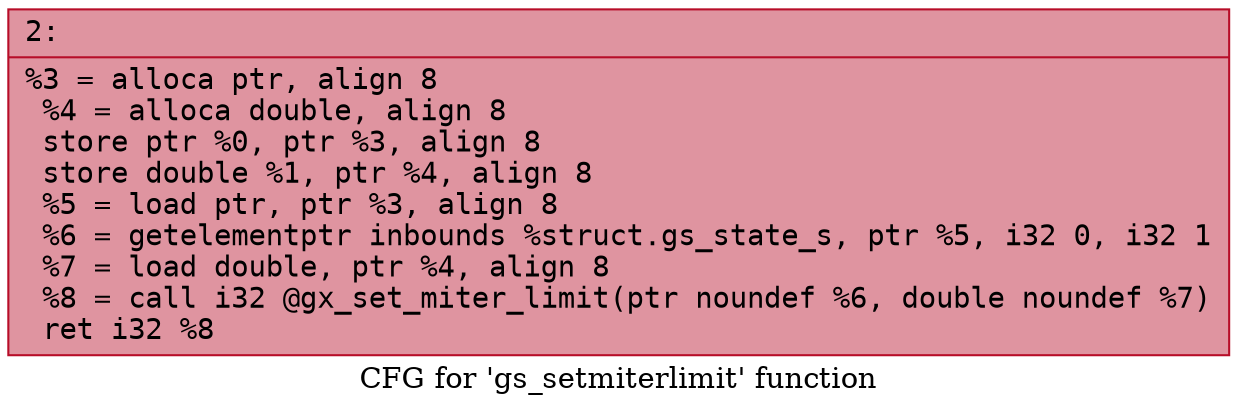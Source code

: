 digraph "CFG for 'gs_setmiterlimit' function" {
	label="CFG for 'gs_setmiterlimit' function";

	Node0x600003b1a800 [shape=record,color="#b70d28ff", style=filled, fillcolor="#b70d2870" fontname="Courier",label="{2:\l|  %3 = alloca ptr, align 8\l  %4 = alloca double, align 8\l  store ptr %0, ptr %3, align 8\l  store double %1, ptr %4, align 8\l  %5 = load ptr, ptr %3, align 8\l  %6 = getelementptr inbounds %struct.gs_state_s, ptr %5, i32 0, i32 1\l  %7 = load double, ptr %4, align 8\l  %8 = call i32 @gx_set_miter_limit(ptr noundef %6, double noundef %7)\l  ret i32 %8\l}"];
}
